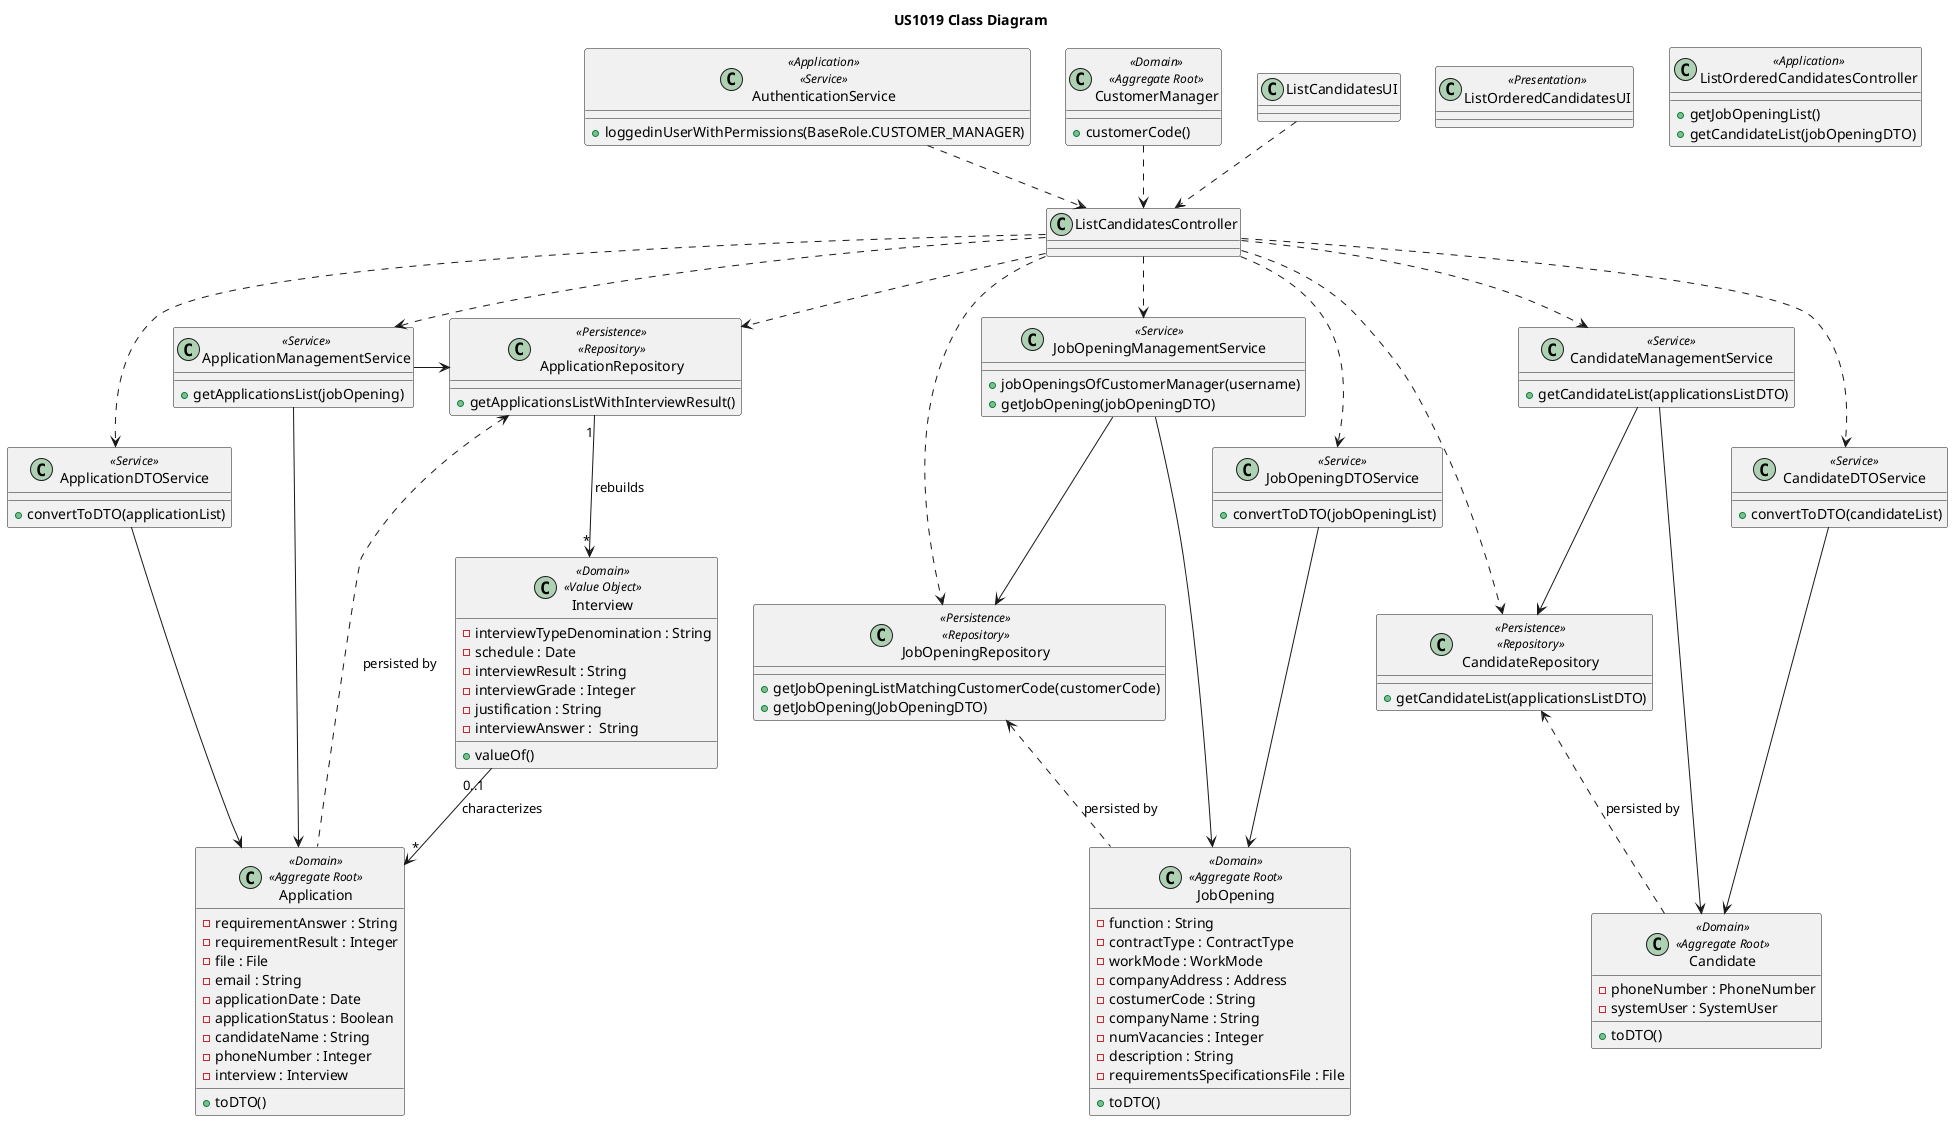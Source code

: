 @startuml US1019_CD
title US1019 Class Diagram

'package "Presentation" {
    class ListOrderedCandidatesUI <<Presentation>> {
    }
'}

'package "Application" {
    class ListOrderedCandidatesController <<Application>> {
        + getJobOpeningList()
        + getCandidateList(jobOpeningDTO)
    }
'}

class JobOpeningManagementService <<Service>> {
    + jobOpeningsOfCustomerManager(username)
    + getJobOpening(jobOpeningDTO)
}

class JobOpeningDTOService <<Service>> {
    + convertToDTO(jobOpeningList)
}

class ApplicationManagementService <<Service>> {
    + getApplicationsList(jobOpening)
}

class ApplicationDTOService <<Service>> {
    + convertToDTO(applicationList)
}

class CandidateManagementService <<Service>> {
    + getCandidateList(applicationsListDTO)
}

class CandidateDTOService <<Service>> {
    + convertToDTO(candidateList)
}


    class AuthenticationService <<Application>> <<Service>> {
        + loggedinUserWithPermissions(BaseRole.CUSTOMER_MANAGER)

    }

    class CustomerManager <<Domain>> <<Aggregate Root>> {
        + customerCode()
    }

    class Candidate <<Domain>> <<Aggregate Root>> {
        - phoneNumber : PhoneNumber
        - systemUser : SystemUser
        + toDTO()
    }

    class JobOpening <<Domain>> <<Aggregate Root>> {
        - function : String
        - contractType : ContractType
        - workMode : WorkMode
        - companyAddress : Address
        - costumerCode : String
        - companyName : String
        - numVacancies : Integer
        - description : String
        - requirementsSpecificationsFile : File
        + toDTO()
    }

    class Application <<Domain>> <<Aggregate Root>> {
        - requirementAnswer : String
        - requirementResult : Integer
        - file : File
        - email : String
        - applicationDate : Date
        - applicationStatus : Boolean
        - candidateName : String
        - phoneNumber : Integer
        - interview : Interview
        + toDTO()
    }

    class Interview <<Domain>> <<Value Object>> {
        - interviewTypeDenomination : String
        - schedule : Date
        - interviewResult : String
        - interviewGrade : Integer
        - justification : String
        - interviewAnswer :  String
        + valueOf()
    }
'}

'package "Persistence" {
    class JobOpeningRepository <<Persistence>> <<Repository>> {
        + getJobOpeningListMatchingCustomerCode(customerCode)
        + getJobOpening(JobOpeningDTO)
    }

    class ApplicationRepository <<Persistence>> <<Repository>> {
        + getApplicationsListWithInterviewResult()
    }

    class CandidateRepository <<Persistence>> <<Repository>> {
        + getCandidateList(applicationsListDTO)
    }
'}

' Associations
CustomerManager ..> ListCandidatesController
ListCandidatesUI ..> ListCandidatesController
ListCandidatesController ..> JobOpeningRepository
ListCandidatesController ..> ApplicationRepository
ListCandidatesController ..> CandidateRepository
ListCandidatesController ..> ApplicationManagementService
ListCandidatesController ..> JobOpeningManagementService
ListCandidatesController ..> JobOpeningDTOService
ListCandidatesController ..> ApplicationDTOService
ListCandidatesController ..> CandidateManagementService
ListCandidatesController ..> CandidateDTOService

' Domain Layer
Interview "0..1" --> "*" Application : characterizes
JobOpeningManagementService --> JobOpeningRepository
JobOpeningManagementService --> JobOpening
ApplicationManagementService -> Application
ApplicationManagementService -> ApplicationRepository
ApplicationDTOService -> Application
JobOpeningDTOService --> JobOpening
CandidateManagementService --> CandidateRepository
CandidateManagementService --> Candidate
CandidateDTOService --> Candidate

' Persistence Layer
JobOpeningRepository <.. JobOpening : persisted by

ApplicationRepository <.. Application : persisted by
ApplicationRepository "1" --> "*" Interview : rebuilds

CandidateRepository <.. Candidate : persisted by


' Authentication
AuthenticationService ..> ListCandidatesController

@enduml
